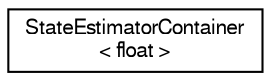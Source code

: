digraph "Graphical Class Hierarchy"
{
  edge [fontname="FreeSans",fontsize="10",labelfontname="FreeSans",labelfontsize="10"];
  node [fontname="FreeSans",fontsize="10",shape=record];
  rankdir="LR";
  Node1 [label="StateEstimatorContainer\l\< float \>",height=0.2,width=0.4,color="black", fillcolor="white", style="filled",URL="$d1/d3b/class_state_estimator_container.html"];
}

